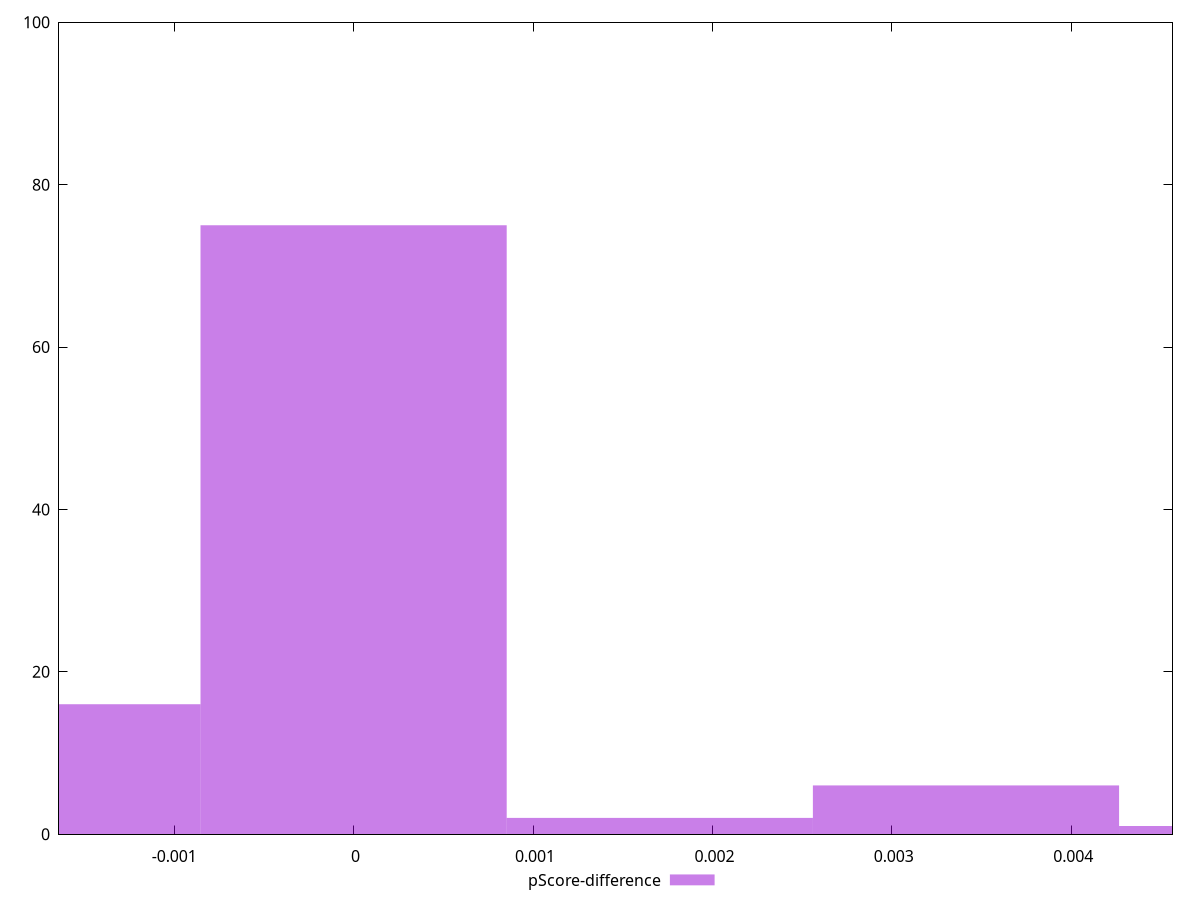 reset

$pScoreDifference <<EOF
0 75
-0.0017065897916214952 16
0.0034131795832429905 6
0.0017065897916214952 2
0.0051197693748644855 1
EOF

set key outside below
set boxwidth 0.0017065897916214952
set xrange [-0.0016419902401368838:0.004564200808670935]
set yrange [0:100]
set trange [0:100]
set style fill transparent solid 0.5 noborder
set terminal svg size 640, 490 enhanced background rgb 'white'
set output "reprap/cumulative-layout-shift/samples/pages+cached+noexternal+nomedia+nocss/pScore-difference/histogram.svg"

plot $pScoreDifference title "pScore-difference" with boxes

reset
